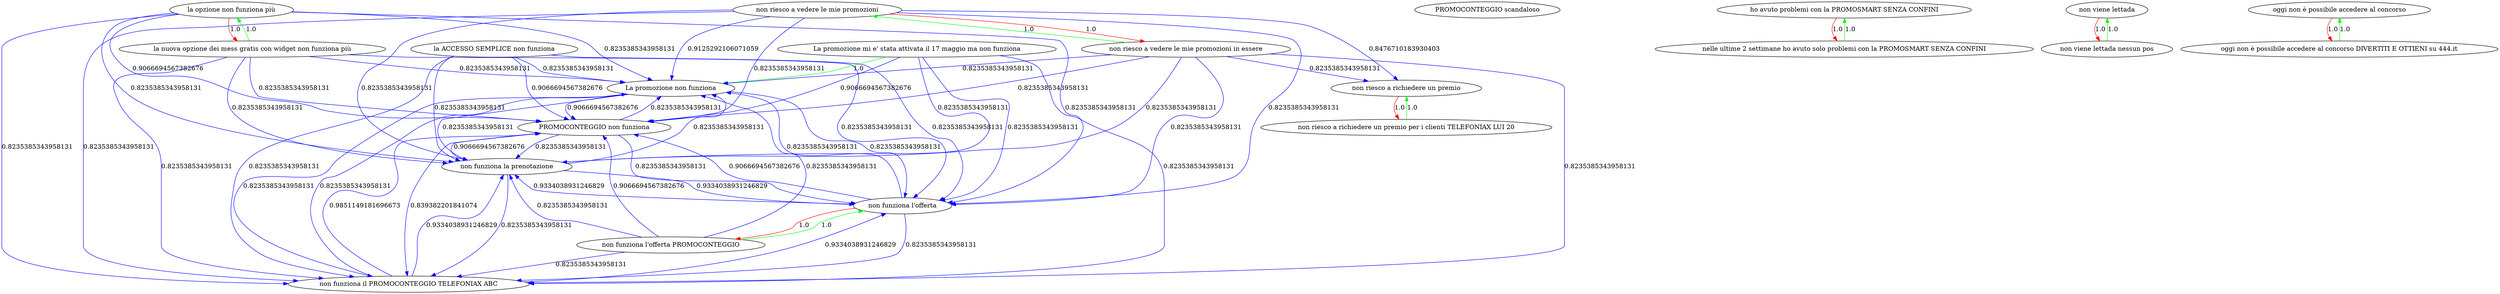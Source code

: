 digraph rawGraph {
"La promozione non funziona";"La promozione mi e' stata attivata il 17 maggio ma non funziona";"PROMOCONTEGGIO non funziona";"PROMOCONTEGGIO scandaloso";"la ACCESSO SEMPLICE non funziona";"la opzione non funziona più";"la nuova opzione dei mess gratis con widget non funziona più";"ho avuto problemi con la PROMOSMART SENZA CONFINI";"nelle ultime 2 settimane ho avuto solo problemi con la PROMOSMART SENZA CONFINI";"non funziona il PROMOCONTEGGIO TELEFONIAX ABC";"non funziona l'offerta";"non funziona l'offerta PROMOCONTEGGIO";"non funziona la prenotazione";"non riesco a richiedere un premio";"non riesco a richiedere un premio per i clienti TELEFONIAX LUI 20";"non riesco a vedere le mie promozioni";"non riesco a vedere le mie promozioni in essere";"non viene lettada";"non viene lettada nessun pos";"oggi non è possibile accedere al concorso";"oggi non è possibile accedere al concorso DIVERTITI E OTTIENI su 444.it";"La promozione mi e' stata attivata il 17 maggio ma non funziona" -> "La promozione non funziona" [label=1.0] [color=green]
"PROMOCONTEGGIO non funziona" -> "La promozione non funziona" [label=0.8235385343958131] [color=blue]
"La promozione non funziona" -> "PROMOCONTEGGIO non funziona" [label=0.9066694567382676] [color=blue]
"La promozione mi e' stata attivata il 17 maggio ma non funziona" -> "PROMOCONTEGGIO non funziona" [label=0.9066694567382676] [color=blue]
"la ACCESSO SEMPLICE non funziona" -> "PROMOCONTEGGIO non funziona" [label=0.9066694567382676] [color=blue]
"la ACCESSO SEMPLICE non funziona" -> "La promozione non funziona" [label=0.8235385343958131] [color=blue]
"la nuova opzione dei mess gratis con widget non funziona più" -> "la opzione non funziona più" [label=1.0] [color=green]
"la opzione non funziona più" -> "la nuova opzione dei mess gratis con widget non funziona più" [label=1.0] [color=red]
"la opzione non funziona più" -> "PROMOCONTEGGIO non funziona" [label=0.9066694567382676] [color=blue]
"la opzione non funziona più" -> "La promozione non funziona" [label=0.8235385343958131] [color=blue]
"nelle ultime 2 settimane ho avuto solo problemi con la PROMOSMART SENZA CONFINI" -> "ho avuto problemi con la PROMOSMART SENZA CONFINI" [label=1.0] [color=green]
"ho avuto problemi con la PROMOSMART SENZA CONFINI" -> "nelle ultime 2 settimane ho avuto solo problemi con la PROMOSMART SENZA CONFINI" [label=1.0] [color=red]
"non funziona il PROMOCONTEGGIO TELEFONIAX ABC" -> "PROMOCONTEGGIO non funziona" [label=0.9851149181696673] [color=blue]
"PROMOCONTEGGIO non funziona" -> "non funziona il PROMOCONTEGGIO TELEFONIAX ABC" [label=0.839382201841074] [color=blue]
"non funziona il PROMOCONTEGGIO TELEFONIAX ABC" -> "La promozione non funziona" [label=0.8235385343958131] [color=blue]
"non funziona l'offerta PROMOCONTEGGIO" -> "non funziona l'offerta" [label=1.0] [color=green]
"non funziona l'offerta" -> "non funziona l'offerta PROMOCONTEGGIO" [label=1.0] [color=red]
"la ACCESSO SEMPLICE non funziona" -> "non funziona l'offerta" [label=0.8235385343958131] [color=blue]
"non funziona l'offerta" -> "PROMOCONTEGGIO non funziona" [label=0.9066694567382676] [color=blue]
"PROMOCONTEGGIO non funziona" -> "non funziona l'offerta" [label=0.8235385343958131] [color=blue]
"non funziona il PROMOCONTEGGIO TELEFONIAX ABC" -> "non funziona l'offerta" [label=0.9334038931246829] [color=blue]
"la opzione non funziona più" -> "non funziona l'offerta" [label=0.8235385343958131] [color=blue]
"La promozione non funziona" -> "non funziona l'offerta" [label=0.8235385343958131] [color=blue]
"non funziona l'offerta" -> "La promozione non funziona" [label=0.8235385343958131] [color=blue]
"la ACCESSO SEMPLICE non funziona" -> "non funziona la prenotazione" [label=0.8235385343958131] [color=blue]
"non funziona l'offerta" -> "non funziona la prenotazione" [label=0.9334038931246829] [color=blue]
"non funziona la prenotazione" -> "non funziona l'offerta" [label=0.9334038931246829] [color=blue]
"non funziona la prenotazione" -> "PROMOCONTEGGIO non funziona" [label=0.9066694567382676] [color=blue]
"PROMOCONTEGGIO non funziona" -> "non funziona la prenotazione" [label=0.8235385343958131] [color=blue]
"non funziona il PROMOCONTEGGIO TELEFONIAX ABC" -> "non funziona la prenotazione" [label=0.9334038931246829] [color=blue]
"la opzione non funziona più" -> "non funziona la prenotazione" [label=0.8235385343958131] [color=blue]
"non funziona la prenotazione" -> "La promozione non funziona" [label=0.8235385343958131] [color=blue]
"La promozione non funziona" -> "non funziona la prenotazione" [label=0.8235385343958131] [color=blue]
"non riesco a richiedere un premio per i clienti TELEFONIAX LUI 20" -> "non riesco a richiedere un premio" [label=1.0] [color=green]
"non riesco a richiedere un premio" -> "non riesco a richiedere un premio per i clienti TELEFONIAX LUI 20" [label=1.0] [color=red]
"non riesco a vedere le mie promozioni in essere" -> "non riesco a vedere le mie promozioni" [label=1.0] [color=green]
"non riesco a vedere le mie promozioni" -> "non riesco a vedere le mie promozioni in essere" [label=1.0] [color=red]
"non riesco a vedere le mie promozioni" -> "La promozione non funziona" [label=0.9125292106071059] [color=blue]
"non riesco a vedere le mie promozioni" -> "non riesco a richiedere un premio" [label=0.8476710183930403] [color=blue]
"non viene lettada nessun pos" -> "non viene lettada" [label=1.0] [color=green]
"non viene lettada" -> "non viene lettada nessun pos" [label=1.0] [color=red]
"oggi non è possibile accedere al concorso DIVERTITI E OTTIENI su 444.it" -> "oggi non è possibile accedere al concorso" [label=1.0] [color=green]
"oggi non è possibile accedere al concorso" -> "oggi non è possibile accedere al concorso DIVERTITI E OTTIENI su 444.it" [label=1.0] [color=red]
"La promozione non funziona" -> "non funziona il PROMOCONTEGGIO TELEFONIAX ABC" [label=0.8235385343958131] [color=blue]
"La promozione mi e' stata attivata il 17 maggio ma non funziona" -> "non funziona l'offerta" [label=0.8235385343958131] [color=blue]
"La promozione mi e' stata attivata il 17 maggio ma non funziona" -> "non funziona il PROMOCONTEGGIO TELEFONIAX ABC" [label=0.8235385343958131] [color=blue]
"La promozione mi e' stata attivata il 17 maggio ma non funziona" -> "non funziona la prenotazione" [label=0.8235385343958131] [color=blue]
"la ACCESSO SEMPLICE non funziona" -> "non funziona il PROMOCONTEGGIO TELEFONIAX ABC" [label=0.8235385343958131] [color=blue]
"la opzione non funziona più" -> "non funziona il PROMOCONTEGGIO TELEFONIAX ABC" [label=0.8235385343958131] [color=blue]
"la nuova opzione dei mess gratis con widget non funziona più" -> "PROMOCONTEGGIO non funziona" [label=0.8235385343958131] [color=blue]
"la nuova opzione dei mess gratis con widget non funziona più" -> "non funziona l'offerta" [label=0.8235385343958131] [color=blue]
"la nuova opzione dei mess gratis con widget non funziona più" -> "non funziona il PROMOCONTEGGIO TELEFONIAX ABC" [label=0.8235385343958131] [color=blue]
"la nuova opzione dei mess gratis con widget non funziona più" -> "non funziona la prenotazione" [label=0.8235385343958131] [color=blue]
"la nuova opzione dei mess gratis con widget non funziona più" -> "La promozione non funziona" [label=0.8235385343958131] [color=blue]
"non funziona l'offerta" -> "non funziona il PROMOCONTEGGIO TELEFONIAX ABC" [label=0.8235385343958131] [color=blue]
"non funziona l'offerta PROMOCONTEGGIO" -> "PROMOCONTEGGIO non funziona" [label=0.9066694567382676] [color=blue]
"non funziona l'offerta PROMOCONTEGGIO" -> "non funziona il PROMOCONTEGGIO TELEFONIAX ABC" [label=0.8235385343958131] [color=blue]
"non funziona l'offerta PROMOCONTEGGIO" -> "non funziona la prenotazione" [label=0.8235385343958131] [color=blue]
"non funziona l'offerta PROMOCONTEGGIO" -> "La promozione non funziona" [label=0.8235385343958131] [color=blue]
"non funziona la prenotazione" -> "non funziona il PROMOCONTEGGIO TELEFONIAX ABC" [label=0.8235385343958131] [color=blue]
"non riesco a vedere le mie promozioni" -> "PROMOCONTEGGIO non funziona" [label=0.8235385343958131] [color=blue]
"non riesco a vedere le mie promozioni" -> "non funziona l'offerta" [label=0.8235385343958131] [color=blue]
"non riesco a vedere le mie promozioni" -> "non funziona il PROMOCONTEGGIO TELEFONIAX ABC" [label=0.8235385343958131] [color=blue]
"non riesco a vedere le mie promozioni" -> "non funziona la prenotazione" [label=0.8235385343958131] [color=blue]
"non riesco a vedere le mie promozioni in essere" -> "PROMOCONTEGGIO non funziona" [label=0.8235385343958131] [color=blue]
"non riesco a vedere le mie promozioni in essere" -> "non funziona l'offerta" [label=0.8235385343958131] [color=blue]
"non riesco a vedere le mie promozioni in essere" -> "non funziona il PROMOCONTEGGIO TELEFONIAX ABC" [label=0.8235385343958131] [color=blue]
"non riesco a vedere le mie promozioni in essere" -> "non funziona la prenotazione" [label=0.8235385343958131] [color=blue]
"non riesco a vedere le mie promozioni in essere" -> "La promozione non funziona" [label=0.8235385343958131] [color=blue]
"non riesco a vedere le mie promozioni in essere" -> "non riesco a richiedere un premio" [label=0.8235385343958131] [color=blue]
}